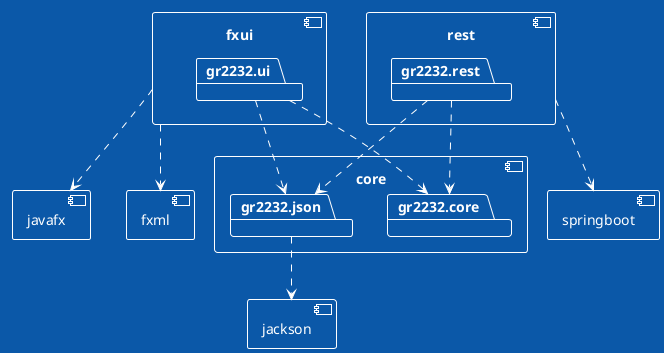 @startuml
!theme amiga
Component fxui {
  package "gr2232.ui" 

} 
fxui ..> [javafx]
fxui ..> [fxml]

Component core {
  package "gr2232.core"
  package "gr2232.json"

}

gr2232.json ..> [jackson]

Component rest {
  package "gr2232.rest" 
} 

rest ..> [springboot]
gr2232.rest ..> gr2232.core
gr2232.rest ..> gr2232.json


gr2232.ui ..> gr2232.core
gr2232.ui ..> gr2232.json
@enduml